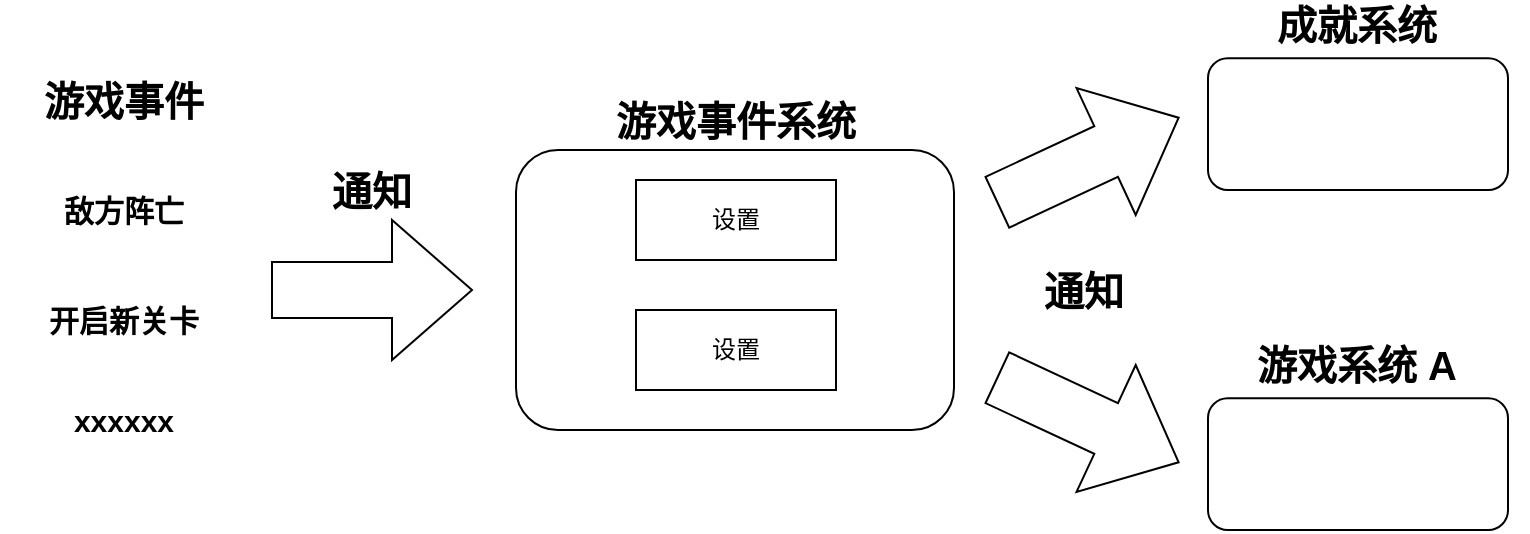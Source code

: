 <mxfile version="22.1.11" type="device">
  <diagram name="第 1 页" id="K6fegwKubYZRrvmWtUTi">
    <mxGraphModel dx="1434" dy="844" grid="1" gridSize="10" guides="1" tooltips="1" connect="1" arrows="1" fold="1" page="1" pageScale="1" pageWidth="827" pageHeight="1169" math="0" shadow="0">
      <root>
        <mxCell id="0" />
        <mxCell id="1" parent="0" />
        <mxCell id="Fapu8_4H0h5XIj4bGkCD-1" value="" style="html=1;shadow=0;dashed=0;align=center;verticalAlign=middle;shape=mxgraph.arrows2.arrow;dy=0.6;dx=40;notch=0;rotation=-25;" vertex="1" parent="1">
          <mxGeometry x="540" y="250" width="100" height="70" as="geometry" />
        </mxCell>
        <mxCell id="Fapu8_4H0h5XIj4bGkCD-4" value="" style="html=1;shadow=0;dashed=0;align=center;verticalAlign=middle;shape=mxgraph.arrows2.arrow;dy=0.6;dx=40;notch=0;" vertex="1" parent="1">
          <mxGeometry x="182" y="315" width="100" height="70" as="geometry" />
        </mxCell>
        <mxCell id="Fapu8_4H0h5XIj4bGkCD-5" value="通知" style="text;html=1;strokeColor=none;fillColor=none;align=center;verticalAlign=middle;whiteSpace=wrap;rounded=0;fontStyle=1;fontSize=20;" vertex="1" parent="1">
          <mxGeometry x="170" y="285" width="124" height="30" as="geometry" />
        </mxCell>
        <mxCell id="Fapu8_4H0h5XIj4bGkCD-6" value="" style="group" vertex="1" connectable="0" parent="1">
          <mxGeometry x="304" y="250" width="219" height="170" as="geometry" />
        </mxCell>
        <mxCell id="Fapu8_4H0h5XIj4bGkCD-7" value="" style="rounded=1;whiteSpace=wrap;html=1;" vertex="1" parent="Fapu8_4H0h5XIj4bGkCD-6">
          <mxGeometry y="30" width="219" height="140" as="geometry" />
        </mxCell>
        <mxCell id="Fapu8_4H0h5XIj4bGkCD-8" value="游戏事件系统" style="text;html=1;strokeColor=none;fillColor=none;align=center;verticalAlign=middle;whiteSpace=wrap;rounded=0;fontStyle=1;fontSize=20;" vertex="1" parent="Fapu8_4H0h5XIj4bGkCD-6">
          <mxGeometry x="48" width="124" height="30" as="geometry" />
        </mxCell>
        <mxCell id="Fapu8_4H0h5XIj4bGkCD-17" value="设置" style="whiteSpace=wrap;html=1;align=center;" vertex="1" parent="Fapu8_4H0h5XIj4bGkCD-6">
          <mxGeometry x="60" y="45" width="100" height="40" as="geometry" />
        </mxCell>
        <mxCell id="Fapu8_4H0h5XIj4bGkCD-20" value="设置" style="whiteSpace=wrap;html=1;align=center;" vertex="1" parent="Fapu8_4H0h5XIj4bGkCD-6">
          <mxGeometry x="60" y="110" width="100" height="40" as="geometry" />
        </mxCell>
        <mxCell id="Fapu8_4H0h5XIj4bGkCD-12" value="" style="group" vertex="1" connectable="0" parent="1">
          <mxGeometry x="46" y="240" width="124" height="190" as="geometry" />
        </mxCell>
        <mxCell id="Fapu8_4H0h5XIj4bGkCD-13" value="游戏事件" style="text;html=1;strokeColor=none;fillColor=none;align=center;verticalAlign=middle;whiteSpace=wrap;rounded=0;fontStyle=1;fontSize=20;" vertex="1" parent="Fapu8_4H0h5XIj4bGkCD-12">
          <mxGeometry width="124" height="30" as="geometry" />
        </mxCell>
        <mxCell id="Fapu8_4H0h5XIj4bGkCD-14" value="敌方阵亡" style="text;html=1;strokeColor=none;fillColor=none;align=center;verticalAlign=middle;whiteSpace=wrap;rounded=0;fontStyle=1;fontSize=15;" vertex="1" parent="Fapu8_4H0h5XIj4bGkCD-12">
          <mxGeometry y="55" width="124" height="30" as="geometry" />
        </mxCell>
        <mxCell id="Fapu8_4H0h5XIj4bGkCD-15" value="开启新关卡" style="text;html=1;strokeColor=none;fillColor=none;align=center;verticalAlign=middle;whiteSpace=wrap;rounded=0;fontStyle=1;fontSize=15;" vertex="1" parent="Fapu8_4H0h5XIj4bGkCD-12">
          <mxGeometry y="110" width="124" height="30" as="geometry" />
        </mxCell>
        <mxCell id="Fapu8_4H0h5XIj4bGkCD-16" value="xxxxxx" style="text;html=1;strokeColor=none;fillColor=none;align=center;verticalAlign=middle;whiteSpace=wrap;rounded=0;fontStyle=1;fontSize=15;" vertex="1" parent="Fapu8_4H0h5XIj4bGkCD-12">
          <mxGeometry y="160" width="124" height="30" as="geometry" />
        </mxCell>
        <mxCell id="Fapu8_4H0h5XIj4bGkCD-22" value="" style="html=1;shadow=0;dashed=0;align=center;verticalAlign=middle;shape=mxgraph.arrows2.arrow;dy=0.6;dx=40;notch=0;rotation=25;" vertex="1" parent="1">
          <mxGeometry x="540" y="380" width="100" height="70" as="geometry" />
        </mxCell>
        <mxCell id="Fapu8_4H0h5XIj4bGkCD-23" value="" style="group" vertex="1" connectable="0" parent="1">
          <mxGeometry x="650" y="220" width="160" height="80" as="geometry" />
        </mxCell>
        <mxCell id="Fapu8_4H0h5XIj4bGkCD-24" value="" style="rounded=1;whiteSpace=wrap;html=1;" vertex="1" parent="Fapu8_4H0h5XIj4bGkCD-23">
          <mxGeometry y="14.118" width="150" height="65.882" as="geometry" />
        </mxCell>
        <mxCell id="Fapu8_4H0h5XIj4bGkCD-25" value="成就系统" style="text;html=1;strokeColor=none;fillColor=none;align=center;verticalAlign=middle;whiteSpace=wrap;rounded=0;fontStyle=1;fontSize=20;" vertex="1" parent="Fapu8_4H0h5XIj4bGkCD-23">
          <mxGeometry x="11.44" y="-10" width="127.12" height="14.12" as="geometry" />
        </mxCell>
        <mxCell id="Fapu8_4H0h5XIj4bGkCD-28" value="" style="group" vertex="1" connectable="0" parent="1">
          <mxGeometry x="650" y="390" width="160" height="80" as="geometry" />
        </mxCell>
        <mxCell id="Fapu8_4H0h5XIj4bGkCD-29" value="" style="rounded=1;whiteSpace=wrap;html=1;" vertex="1" parent="Fapu8_4H0h5XIj4bGkCD-28">
          <mxGeometry y="14.118" width="150" height="65.882" as="geometry" />
        </mxCell>
        <mxCell id="Fapu8_4H0h5XIj4bGkCD-30" value="游戏系统 A" style="text;html=1;strokeColor=none;fillColor=none;align=center;verticalAlign=middle;whiteSpace=wrap;rounded=0;fontStyle=1;fontSize=20;" vertex="1" parent="Fapu8_4H0h5XIj4bGkCD-28">
          <mxGeometry x="11.44" y="-10" width="127.12" height="14.12" as="geometry" />
        </mxCell>
        <mxCell id="Fapu8_4H0h5XIj4bGkCD-31" value="通知" style="text;html=1;strokeColor=none;fillColor=none;align=center;verticalAlign=middle;whiteSpace=wrap;rounded=0;fontStyle=1;fontSize=20;" vertex="1" parent="1">
          <mxGeometry x="526" y="335" width="124" height="30" as="geometry" />
        </mxCell>
      </root>
    </mxGraphModel>
  </diagram>
</mxfile>
